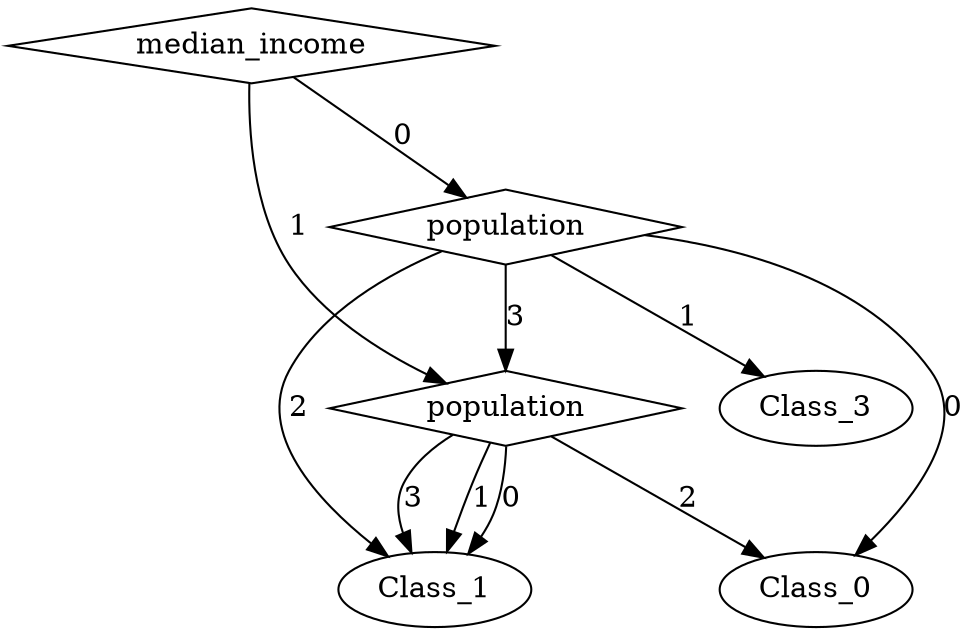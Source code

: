 digraph {
node [label=Class_1,style=""] Class_1
node [label=Class_0,style=""] Class_0
node [label=Class_1,style=""] Class_1
node [label=Class_1,style=""] Class_1
node [label=Class_1,style=""] Class_1
node [label=Class_3,style=""] Class_3
node [label=Class_0,style=""] Class_0
node [label=population,shape="diamond",style=""] 2
node [label=population,shape="diamond",style=""] 1
node [label=median_income,shape="diamond",style=""] 0

2 -> Class_1 [label="3"]
2 -> Class_0 [label="2"]
2 -> Class_1 [label="1"]
2 -> Class_1 [label="0"]
1 -> 2 [label="3"]
1 -> Class_1 [label="2"]
1 -> Class_3 [label="1"]
1 -> Class_0 [label="0"]
0 -> 2 [label="1"]
0 -> 1 [label="0"]
}